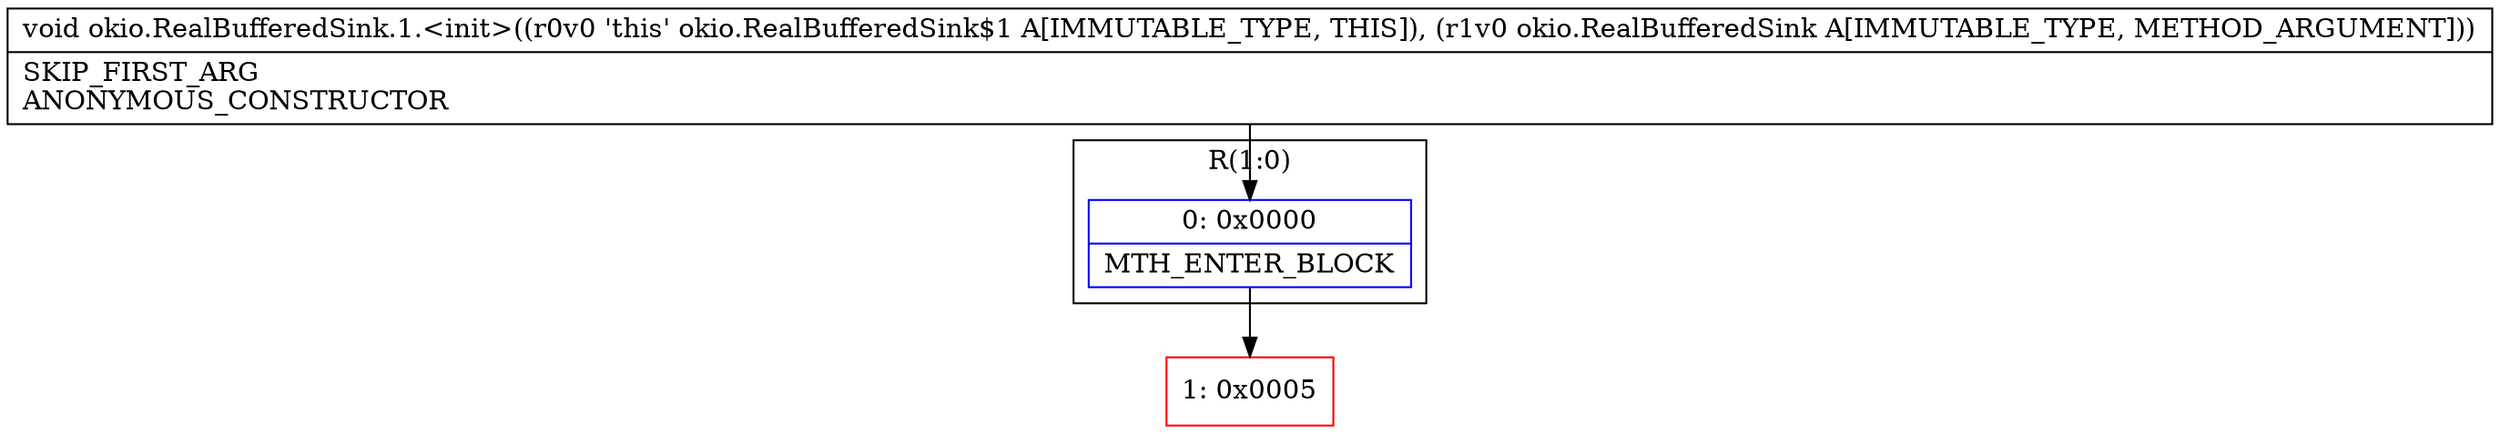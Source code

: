 digraph "CFG forokio.RealBufferedSink.1.\<init\>(Lokio\/RealBufferedSink;)V" {
subgraph cluster_Region_281825331 {
label = "R(1:0)";
node [shape=record,color=blue];
Node_0 [shape=record,label="{0\:\ 0x0000|MTH_ENTER_BLOCK\l}"];
}
Node_1 [shape=record,color=red,label="{1\:\ 0x0005}"];
MethodNode[shape=record,label="{void okio.RealBufferedSink.1.\<init\>((r0v0 'this' okio.RealBufferedSink$1 A[IMMUTABLE_TYPE, THIS]), (r1v0 okio.RealBufferedSink A[IMMUTABLE_TYPE, METHOD_ARGUMENT]))  | SKIP_FIRST_ARG\lANONYMOUS_CONSTRUCTOR\l}"];
MethodNode -> Node_0;
Node_0 -> Node_1;
}

